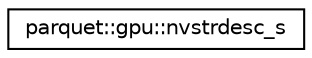 digraph "Graphical Class Hierarchy"
{
  edge [fontname="Helvetica",fontsize="10",labelfontname="Helvetica",labelfontsize="10"];
  node [fontname="Helvetica",fontsize="10",shape=record];
  rankdir="LR";
  Node0 [label="parquet::gpu::nvstrdesc_s",height=0.2,width=0.4,color="black", fillcolor="white", style="filled",URL="$structparquet_1_1gpu_1_1nvstrdesc__s.html",tooltip="Struct to describe the output of a string datatype. "];
}
